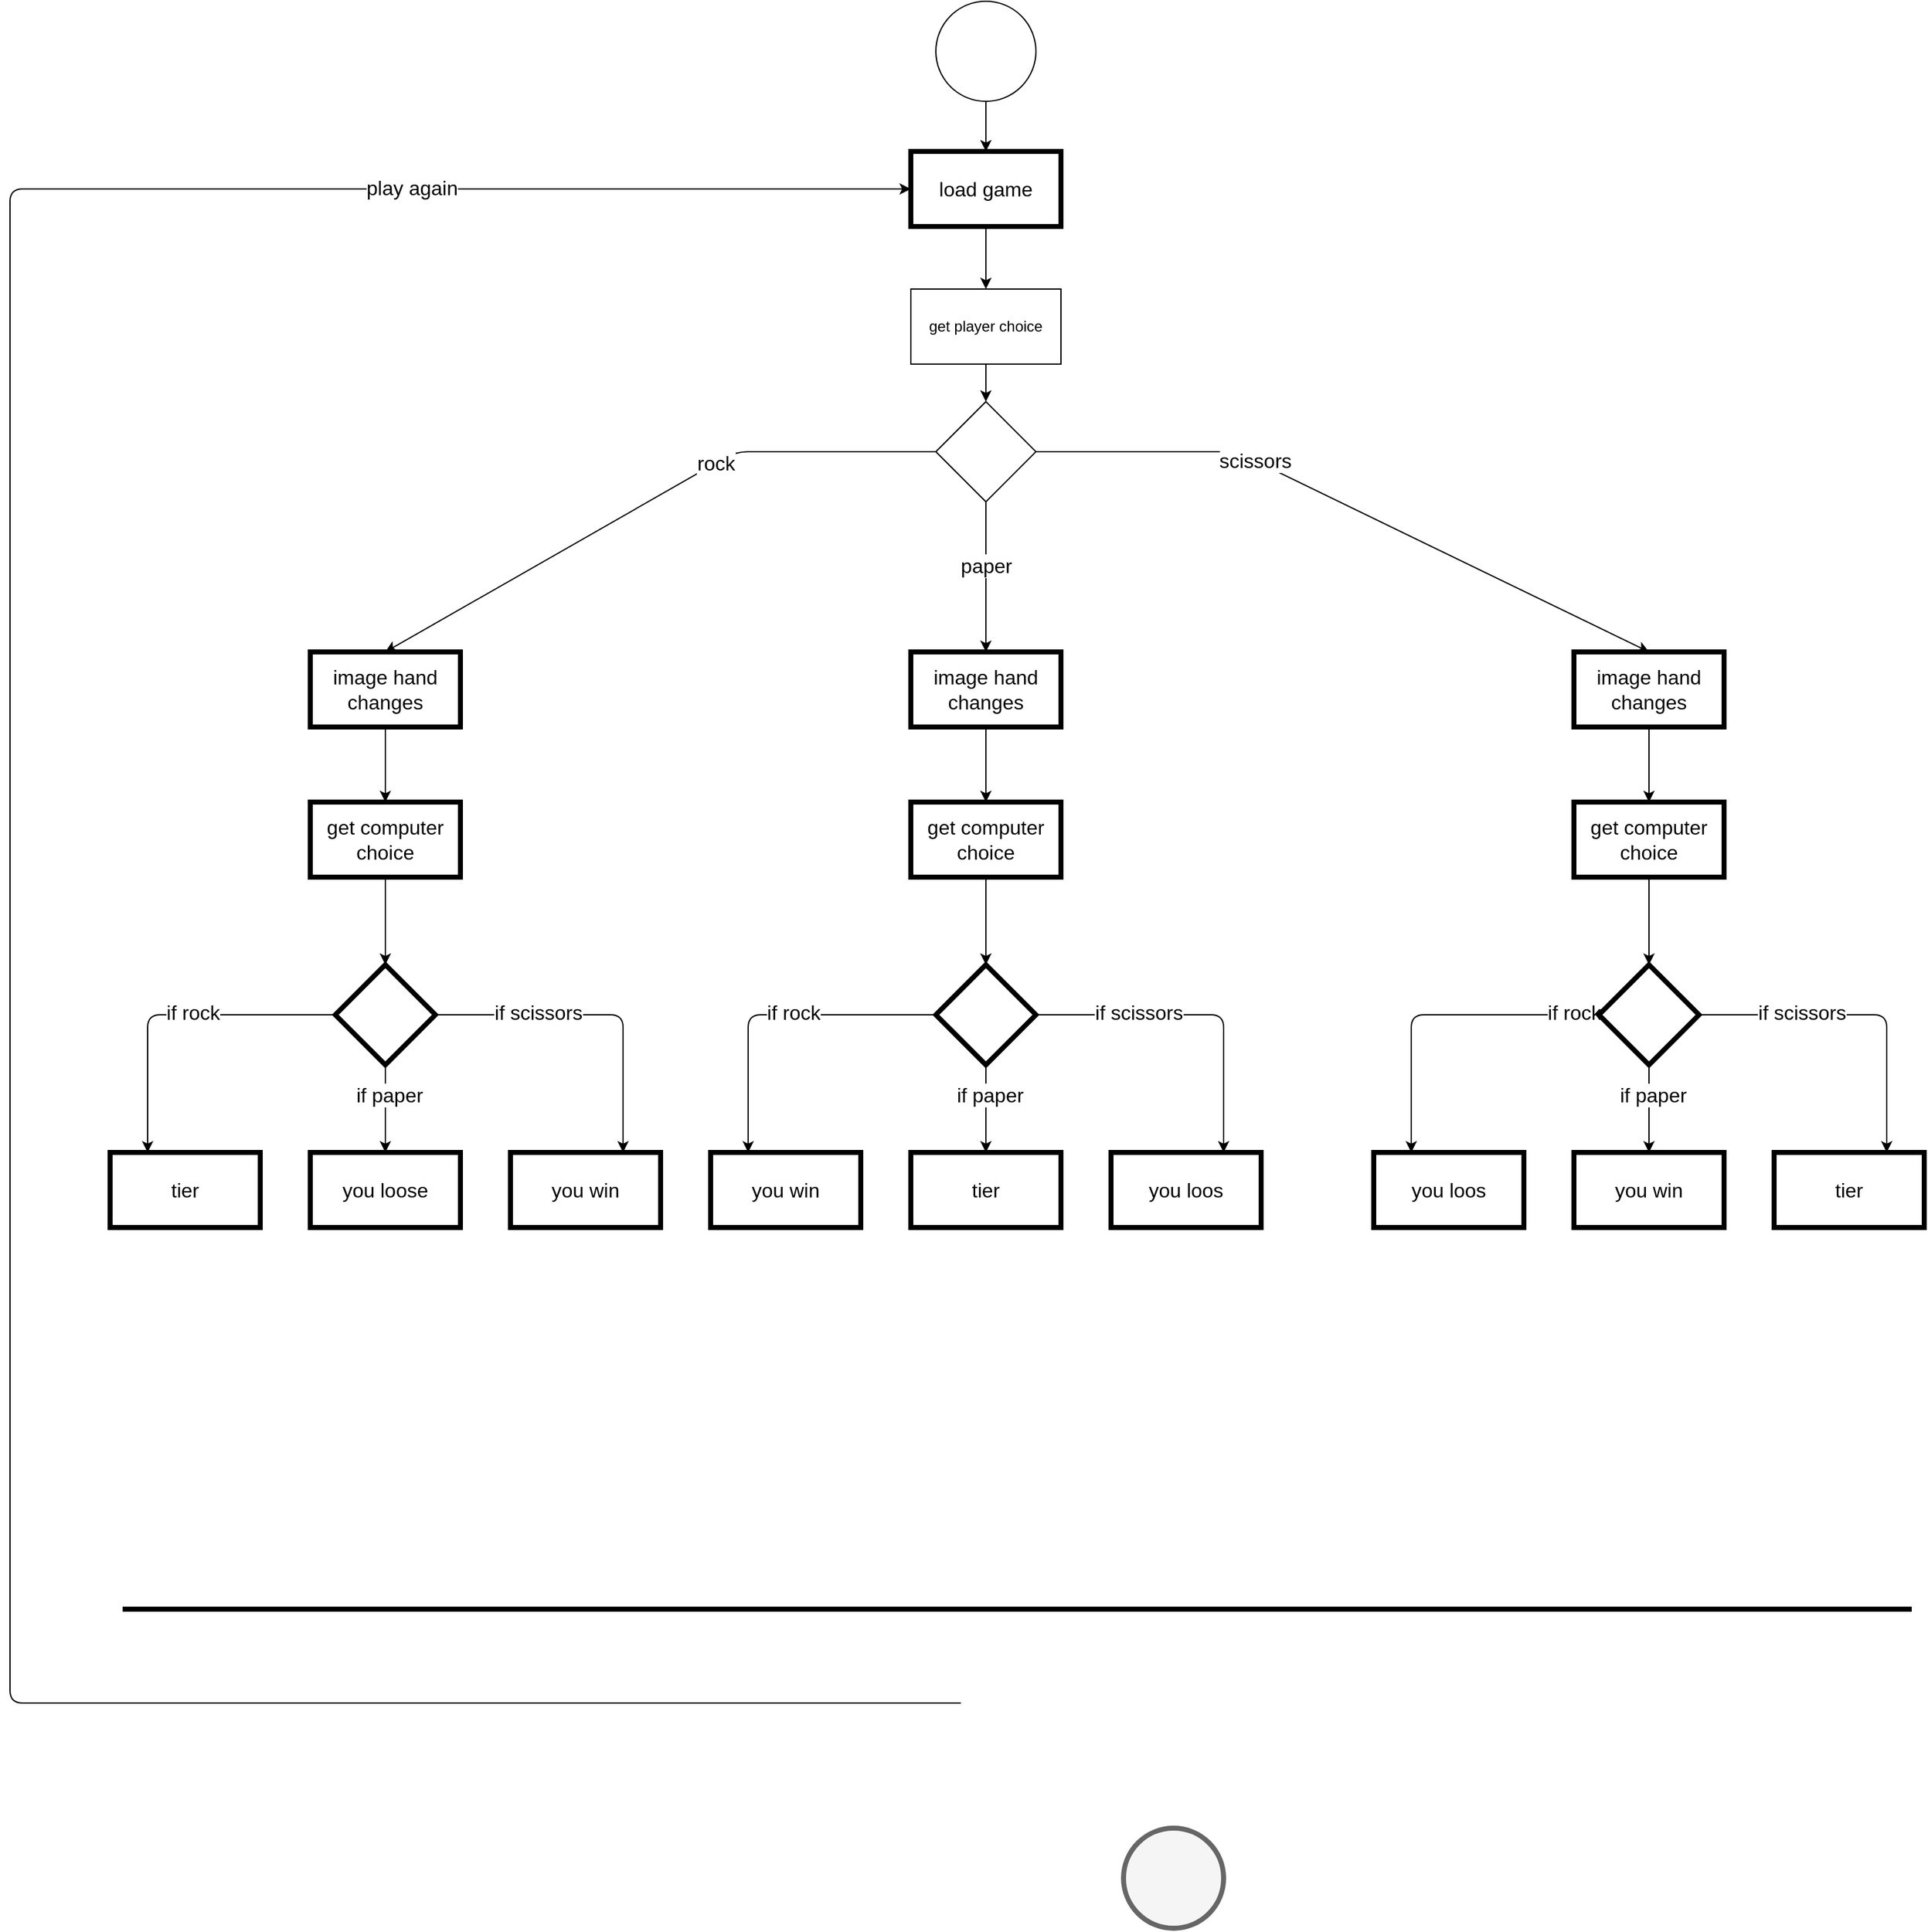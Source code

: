 <mxfile>
    <diagram id="SnjLgb98TGSh2C8HE2Lt" name="Page-1">
        <mxGraphModel dx="2131" dy="1039" grid="1" gridSize="10" guides="1" tooltips="1" connect="1" arrows="1" fold="1" page="0" pageScale="1" pageWidth="827" pageHeight="1169" math="0" shadow="0">
            <root>
                <mxCell id="0"/>
                <mxCell id="1" parent="0"/>
                <mxCell id="55" style="edgeStyle=none;html=1;exitX=0.5;exitY=1;exitDx=0;exitDy=0;entryX=0.5;entryY=0;entryDx=0;entryDy=0;fontSize=16;" parent="1" source="2" target="53" edge="1">
                    <mxGeometry relative="1" as="geometry"/>
                </mxCell>
                <mxCell id="2" value="" style="ellipse;whiteSpace=wrap;html=1;aspect=fixed;" parent="1" vertex="1">
                    <mxGeometry x="380" y="40" width="80" height="80" as="geometry"/>
                </mxCell>
                <mxCell id="6" style="edgeStyle=none;html=1;entryX=0.5;entryY=0;entryDx=0;entryDy=0;" parent="1" source="3" target="4" edge="1">
                    <mxGeometry relative="1" as="geometry"/>
                </mxCell>
                <mxCell id="3" value="get player choice" style="rounded=0;whiteSpace=wrap;html=1;" parent="1" vertex="1">
                    <mxGeometry x="360" y="270" width="120" height="60" as="geometry"/>
                </mxCell>
                <mxCell id="10" style="edgeStyle=none;html=1;" parent="1" source="4" edge="1">
                    <mxGeometry relative="1" as="geometry">
                        <mxPoint x="420" y="560" as="targetPoint"/>
                    </mxGeometry>
                </mxCell>
                <mxCell id="19" value="paper" style="edgeLabel;html=1;align=center;verticalAlign=middle;resizable=0;points=[];fontSize=16;" parent="10" vertex="1" connectable="0">
                    <mxGeometry x="-0.156" relative="1" as="geometry">
                        <mxPoint as="offset"/>
                    </mxGeometry>
                </mxCell>
                <mxCell id="12" style="edgeStyle=none;html=1;entryX=0.5;entryY=0;entryDx=0;entryDy=0;" parent="1" source="4" target="22" edge="1">
                    <mxGeometry relative="1" as="geometry">
                        <mxPoint x="220" y="560" as="targetPoint"/>
                        <Array as="points">
                            <mxPoint x="220" y="400"/>
                        </Array>
                    </mxGeometry>
                </mxCell>
                <mxCell id="17" value="rock" style="edgeLabel;html=1;align=center;verticalAlign=middle;resizable=0;points=[];fontSize=16;" parent="12" vertex="1" connectable="0">
                    <mxGeometry x="-0.267" y="-4" relative="1" as="geometry">
                        <mxPoint y="4" as="offset"/>
                    </mxGeometry>
                </mxCell>
                <mxCell id="13" style="edgeStyle=none;html=1;entryX=0.5;entryY=0;entryDx=0;entryDy=0;" parent="1" source="4" target="24" edge="1">
                    <mxGeometry relative="1" as="geometry">
                        <mxPoint x="620" y="560" as="targetPoint"/>
                        <Array as="points">
                            <mxPoint x="620" y="400"/>
                        </Array>
                    </mxGeometry>
                </mxCell>
                <mxCell id="18" value="scissors" style="edgeLabel;html=1;align=center;verticalAlign=middle;resizable=0;points=[];fontSize=16;" parent="13" vertex="1" connectable="0">
                    <mxGeometry x="-0.327" y="-2" relative="1" as="geometry">
                        <mxPoint y="-2" as="offset"/>
                    </mxGeometry>
                </mxCell>
                <mxCell id="4" value="" style="rhombus;whiteSpace=wrap;html=1;" parent="1" vertex="1">
                    <mxGeometry x="380" y="360" width="80" height="80" as="geometry"/>
                </mxCell>
                <mxCell id="28" style="edgeStyle=none;html=1;fontSize=16;" parent="1" source="22" target="25" edge="1">
                    <mxGeometry relative="1" as="geometry"/>
                </mxCell>
                <mxCell id="22" value="image hand changes" style="rounded=0;whiteSpace=wrap;html=1;fontSize=16;strokeWidth=4;" parent="1" vertex="1">
                    <mxGeometry x="-120" y="560" width="120" height="60" as="geometry"/>
                </mxCell>
                <mxCell id="29" style="edgeStyle=none;html=1;entryX=0.5;entryY=0;entryDx=0;entryDy=0;fontSize=16;" parent="1" source="23" target="26" edge="1">
                    <mxGeometry relative="1" as="geometry"/>
                </mxCell>
                <mxCell id="23" value="image hand changes" style="rounded=0;whiteSpace=wrap;html=1;fontSize=16;strokeWidth=4;" parent="1" vertex="1">
                    <mxGeometry x="360" y="560" width="120" height="60" as="geometry"/>
                </mxCell>
                <mxCell id="30" style="edgeStyle=none;html=1;entryX=0.5;entryY=0;entryDx=0;entryDy=0;fontSize=16;" parent="1" source="24" target="27" edge="1">
                    <mxGeometry relative="1" as="geometry"/>
                </mxCell>
                <mxCell id="24" value="image hand changes" style="rounded=0;whiteSpace=wrap;html=1;fontSize=16;strokeWidth=4;" parent="1" vertex="1">
                    <mxGeometry x="890" y="560" width="120" height="60" as="geometry"/>
                </mxCell>
                <mxCell id="32" style="edgeStyle=none;html=1;entryX=0.5;entryY=0;entryDx=0;entryDy=0;fontSize=16;" parent="1" source="25" target="31" edge="1">
                    <mxGeometry relative="1" as="geometry"/>
                </mxCell>
                <mxCell id="25" value="get computer choice" style="rounded=0;whiteSpace=wrap;html=1;fontSize=16;strokeWidth=4;" parent="1" vertex="1">
                    <mxGeometry x="-120" y="680" width="120" height="60" as="geometry"/>
                </mxCell>
                <mxCell id="114" style="edgeStyle=none;html=1;" edge="1" parent="1" source="26" target="89">
                    <mxGeometry relative="1" as="geometry"/>
                </mxCell>
                <mxCell id="26" value="get computer choice" style="rounded=0;whiteSpace=wrap;html=1;fontSize=16;strokeWidth=4;" parent="1" vertex="1">
                    <mxGeometry x="360" y="680" width="120" height="60" as="geometry"/>
                </mxCell>
                <mxCell id="134" style="edgeStyle=none;html=1;entryX=0.5;entryY=0;entryDx=0;entryDy=0;" edge="1" parent="1" source="27" target="104">
                    <mxGeometry relative="1" as="geometry"/>
                </mxCell>
                <mxCell id="27" value="get computer choice" style="rounded=0;whiteSpace=wrap;html=1;fontSize=16;strokeWidth=4;" parent="1" vertex="1">
                    <mxGeometry x="890" y="680" width="120" height="60" as="geometry"/>
                </mxCell>
                <mxCell id="38" style="edgeStyle=none;html=1;exitX=0.5;exitY=1;exitDx=0;exitDy=0;fontSize=16;" parent="1" source="31" target="34" edge="1">
                    <mxGeometry relative="1" as="geometry"/>
                </mxCell>
                <mxCell id="42" value="if paper" style="edgeLabel;html=1;align=center;verticalAlign=middle;resizable=0;points=[];fontSize=16;" parent="38" vertex="1" connectable="0">
                    <mxGeometry x="-0.335" y="3" relative="1" as="geometry">
                        <mxPoint as="offset"/>
                    </mxGeometry>
                </mxCell>
                <mxCell id="39" style="edgeStyle=none;html=1;entryX=0.25;entryY=0;entryDx=0;entryDy=0;fontSize=16;" parent="1" source="31" target="35" edge="1">
                    <mxGeometry relative="1" as="geometry">
                        <Array as="points">
                            <mxPoint x="-250" y="850"/>
                        </Array>
                    </mxGeometry>
                </mxCell>
                <mxCell id="41" value="if rock" style="edgeLabel;html=1;align=center;verticalAlign=middle;resizable=0;points=[];fontSize=16;" parent="39" vertex="1" connectable="0">
                    <mxGeometry x="-0.13" y="-2" relative="1" as="geometry">
                        <mxPoint x="-1" as="offset"/>
                    </mxGeometry>
                </mxCell>
                <mxCell id="40" style="edgeStyle=none;html=1;entryX=0.75;entryY=0;entryDx=0;entryDy=0;fontSize=16;" parent="1" source="31" target="37" edge="1">
                    <mxGeometry relative="1" as="geometry">
                        <Array as="points">
                            <mxPoint x="130" y="850"/>
                        </Array>
                    </mxGeometry>
                </mxCell>
                <mxCell id="43" value="if scissors" style="edgeLabel;html=1;align=center;verticalAlign=middle;resizable=0;points=[];fontSize=16;" parent="40" vertex="1" connectable="0">
                    <mxGeometry x="-0.364" y="2" relative="1" as="geometry">
                        <mxPoint x="-1" as="offset"/>
                    </mxGeometry>
                </mxCell>
                <mxCell id="31" value="" style="rhombus;whiteSpace=wrap;html=1;fontSize=16;strokeWidth=4;" parent="1" vertex="1">
                    <mxGeometry x="-100" y="810" width="80" height="80" as="geometry"/>
                </mxCell>
                <mxCell id="34" value="you loose" style="rounded=0;whiteSpace=wrap;html=1;fontSize=16;strokeWidth=4;" parent="1" vertex="1">
                    <mxGeometry x="-120" y="960" width="120" height="60" as="geometry"/>
                </mxCell>
                <mxCell id="50" style="edgeStyle=none;html=1;fontSize=16;entryX=0;entryY=0.5;entryDx=0;entryDy=0;" parent="1" target="53" edge="1">
                    <mxGeometry relative="1" as="geometry">
                        <mxPoint x="-680" y="990" as="targetPoint"/>
                        <Array as="points">
                            <mxPoint x="-360" y="1400"/>
                            <mxPoint x="-360" y="190"/>
                        </Array>
                        <mxPoint x="400" y="1400" as="sourcePoint"/>
                    </mxGeometry>
                </mxCell>
                <mxCell id="52" value="play again" style="edgeLabel;html=1;align=center;verticalAlign=middle;resizable=0;points=[];fontSize=16;" parent="50" vertex="1" connectable="0">
                    <mxGeometry x="0.703" y="1" relative="1" as="geometry">
                        <mxPoint as="offset"/>
                    </mxGeometry>
                </mxCell>
                <mxCell id="35" value="tier" style="rounded=0;whiteSpace=wrap;html=1;fontSize=16;strokeWidth=4;" parent="1" vertex="1">
                    <mxGeometry x="-280" y="960" width="120" height="60" as="geometry"/>
                </mxCell>
                <mxCell id="37" value="you win" style="rounded=0;whiteSpace=wrap;html=1;fontSize=16;strokeWidth=4;" parent="1" vertex="1">
                    <mxGeometry x="40" y="960" width="120" height="60" as="geometry"/>
                </mxCell>
                <mxCell id="44" value="" style="ellipse;whiteSpace=wrap;html=1;aspect=fixed;fontSize=16;strokeWidth=4;perimeterSpacing=0;fillColor=#f5f5f5;fontColor=#333333;strokeColor=#666666;" parent="1" vertex="1">
                    <mxGeometry x="530" y="1500" width="80" height="80" as="geometry"/>
                </mxCell>
                <mxCell id="54" style="edgeStyle=none;html=1;entryX=0.5;entryY=0;entryDx=0;entryDy=0;fontSize=16;" parent="1" source="53" target="3" edge="1">
                    <mxGeometry relative="1" as="geometry"/>
                </mxCell>
                <mxCell id="53" value="load game" style="rounded=0;whiteSpace=wrap;html=1;fontSize=16;strokeWidth=4;" parent="1" vertex="1">
                    <mxGeometry x="360" y="160" width="120" height="60" as="geometry"/>
                </mxCell>
                <mxCell id="83" style="edgeStyle=none;html=1;exitX=0.5;exitY=1;exitDx=0;exitDy=0;fontSize=16;" edge="1" parent="1" source="89" target="91">
                    <mxGeometry relative="1" as="geometry"/>
                </mxCell>
                <mxCell id="84" value="if paper" style="edgeLabel;html=1;align=center;verticalAlign=middle;resizable=0;points=[];fontSize=16;" vertex="1" connectable="0" parent="83">
                    <mxGeometry x="-0.335" y="3" relative="1" as="geometry">
                        <mxPoint as="offset"/>
                    </mxGeometry>
                </mxCell>
                <mxCell id="85" style="edgeStyle=none;html=1;entryX=0.25;entryY=0;entryDx=0;entryDy=0;fontSize=16;" edge="1" parent="1" source="89" target="92">
                    <mxGeometry relative="1" as="geometry">
                        <Array as="points">
                            <mxPoint x="230" y="850"/>
                        </Array>
                    </mxGeometry>
                </mxCell>
                <mxCell id="86" value="if rock" style="edgeLabel;html=1;align=center;verticalAlign=middle;resizable=0;points=[];fontSize=16;" vertex="1" connectable="0" parent="85">
                    <mxGeometry x="-0.13" y="-2" relative="1" as="geometry">
                        <mxPoint x="-1" as="offset"/>
                    </mxGeometry>
                </mxCell>
                <mxCell id="87" style="edgeStyle=none;html=1;entryX=0.75;entryY=0;entryDx=0;entryDy=0;fontSize=16;" edge="1" parent="1" source="89" target="94">
                    <mxGeometry relative="1" as="geometry">
                        <Array as="points">
                            <mxPoint x="610" y="850"/>
                        </Array>
                    </mxGeometry>
                </mxCell>
                <mxCell id="88" value="if scissors" style="edgeLabel;html=1;align=center;verticalAlign=middle;resizable=0;points=[];fontSize=16;" vertex="1" connectable="0" parent="87">
                    <mxGeometry x="-0.364" y="2" relative="1" as="geometry">
                        <mxPoint x="-1" as="offset"/>
                    </mxGeometry>
                </mxCell>
                <mxCell id="89" value="" style="rhombus;whiteSpace=wrap;html=1;fontSize=16;strokeWidth=4;" vertex="1" parent="1">
                    <mxGeometry x="380" y="810" width="80" height="80" as="geometry"/>
                </mxCell>
                <mxCell id="91" value="tier" style="rounded=0;whiteSpace=wrap;html=1;fontSize=16;strokeWidth=4;" vertex="1" parent="1">
                    <mxGeometry x="360" y="960" width="120" height="60" as="geometry"/>
                </mxCell>
                <mxCell id="92" value="you win" style="rounded=0;whiteSpace=wrap;html=1;fontSize=16;strokeWidth=4;" vertex="1" parent="1">
                    <mxGeometry x="200" y="960" width="120" height="60" as="geometry"/>
                </mxCell>
                <mxCell id="94" value="you loos" style="rounded=0;whiteSpace=wrap;html=1;fontSize=16;strokeWidth=4;" vertex="1" parent="1">
                    <mxGeometry x="520" y="960" width="120" height="60" as="geometry"/>
                </mxCell>
                <mxCell id="98" style="edgeStyle=none;html=1;exitX=0.5;exitY=1;exitDx=0;exitDy=0;fontSize=16;" edge="1" parent="1" source="104" target="106">
                    <mxGeometry relative="1" as="geometry"/>
                </mxCell>
                <mxCell id="99" value="if paper" style="edgeLabel;html=1;align=center;verticalAlign=middle;resizable=0;points=[];fontSize=16;" vertex="1" connectable="0" parent="98">
                    <mxGeometry x="-0.335" y="3" relative="1" as="geometry">
                        <mxPoint as="offset"/>
                    </mxGeometry>
                </mxCell>
                <mxCell id="100" style="edgeStyle=none;html=1;entryX=0.25;entryY=0;entryDx=0;entryDy=0;fontSize=16;" edge="1" parent="1" source="104" target="107">
                    <mxGeometry relative="1" as="geometry">
                        <Array as="points">
                            <mxPoint x="760" y="850"/>
                        </Array>
                    </mxGeometry>
                </mxCell>
                <mxCell id="101" value="if rock" style="edgeLabel;html=1;align=center;verticalAlign=middle;resizable=0;points=[];fontSize=16;" vertex="1" connectable="0" parent="100">
                    <mxGeometry x="-0.13" y="-2" relative="1" as="geometry">
                        <mxPoint x="93" as="offset"/>
                    </mxGeometry>
                </mxCell>
                <mxCell id="102" style="edgeStyle=none;html=1;entryX=0.75;entryY=0;entryDx=0;entryDy=0;fontSize=16;" edge="1" parent="1" source="104" target="109">
                    <mxGeometry relative="1" as="geometry">
                        <Array as="points">
                            <mxPoint x="1140" y="850"/>
                        </Array>
                    </mxGeometry>
                </mxCell>
                <mxCell id="103" value="if scissors" style="edgeLabel;html=1;align=center;verticalAlign=middle;resizable=0;points=[];fontSize=16;" vertex="1" connectable="0" parent="102">
                    <mxGeometry x="-0.364" y="2" relative="1" as="geometry">
                        <mxPoint x="-1" as="offset"/>
                    </mxGeometry>
                </mxCell>
                <mxCell id="104" value="" style="rhombus;whiteSpace=wrap;html=1;fontSize=16;strokeWidth=4;" vertex="1" parent="1">
                    <mxGeometry x="910" y="810" width="80" height="80" as="geometry"/>
                </mxCell>
                <mxCell id="106" value="you win" style="rounded=0;whiteSpace=wrap;html=1;fontSize=16;strokeWidth=4;" vertex="1" parent="1">
                    <mxGeometry x="890" y="960" width="120" height="60" as="geometry"/>
                </mxCell>
                <mxCell id="107" value="you loos" style="rounded=0;whiteSpace=wrap;html=1;fontSize=16;strokeWidth=4;" vertex="1" parent="1">
                    <mxGeometry x="730" y="960" width="120" height="60" as="geometry"/>
                </mxCell>
                <mxCell id="109" value="tier" style="rounded=0;whiteSpace=wrap;html=1;fontSize=16;strokeWidth=4;" vertex="1" parent="1">
                    <mxGeometry x="1050" y="960" width="120" height="60" as="geometry"/>
                </mxCell>
                <mxCell id="116" value="" style="line;strokeWidth=4;html=1;perimeter=backbonePerimeter;points=[];outlineConnect=0;" vertex="1" parent="1">
                    <mxGeometry x="-270" y="1310" width="1430" height="30" as="geometry"/>
                </mxCell>
            </root>
        </mxGraphModel>
    </diagram>
</mxfile>